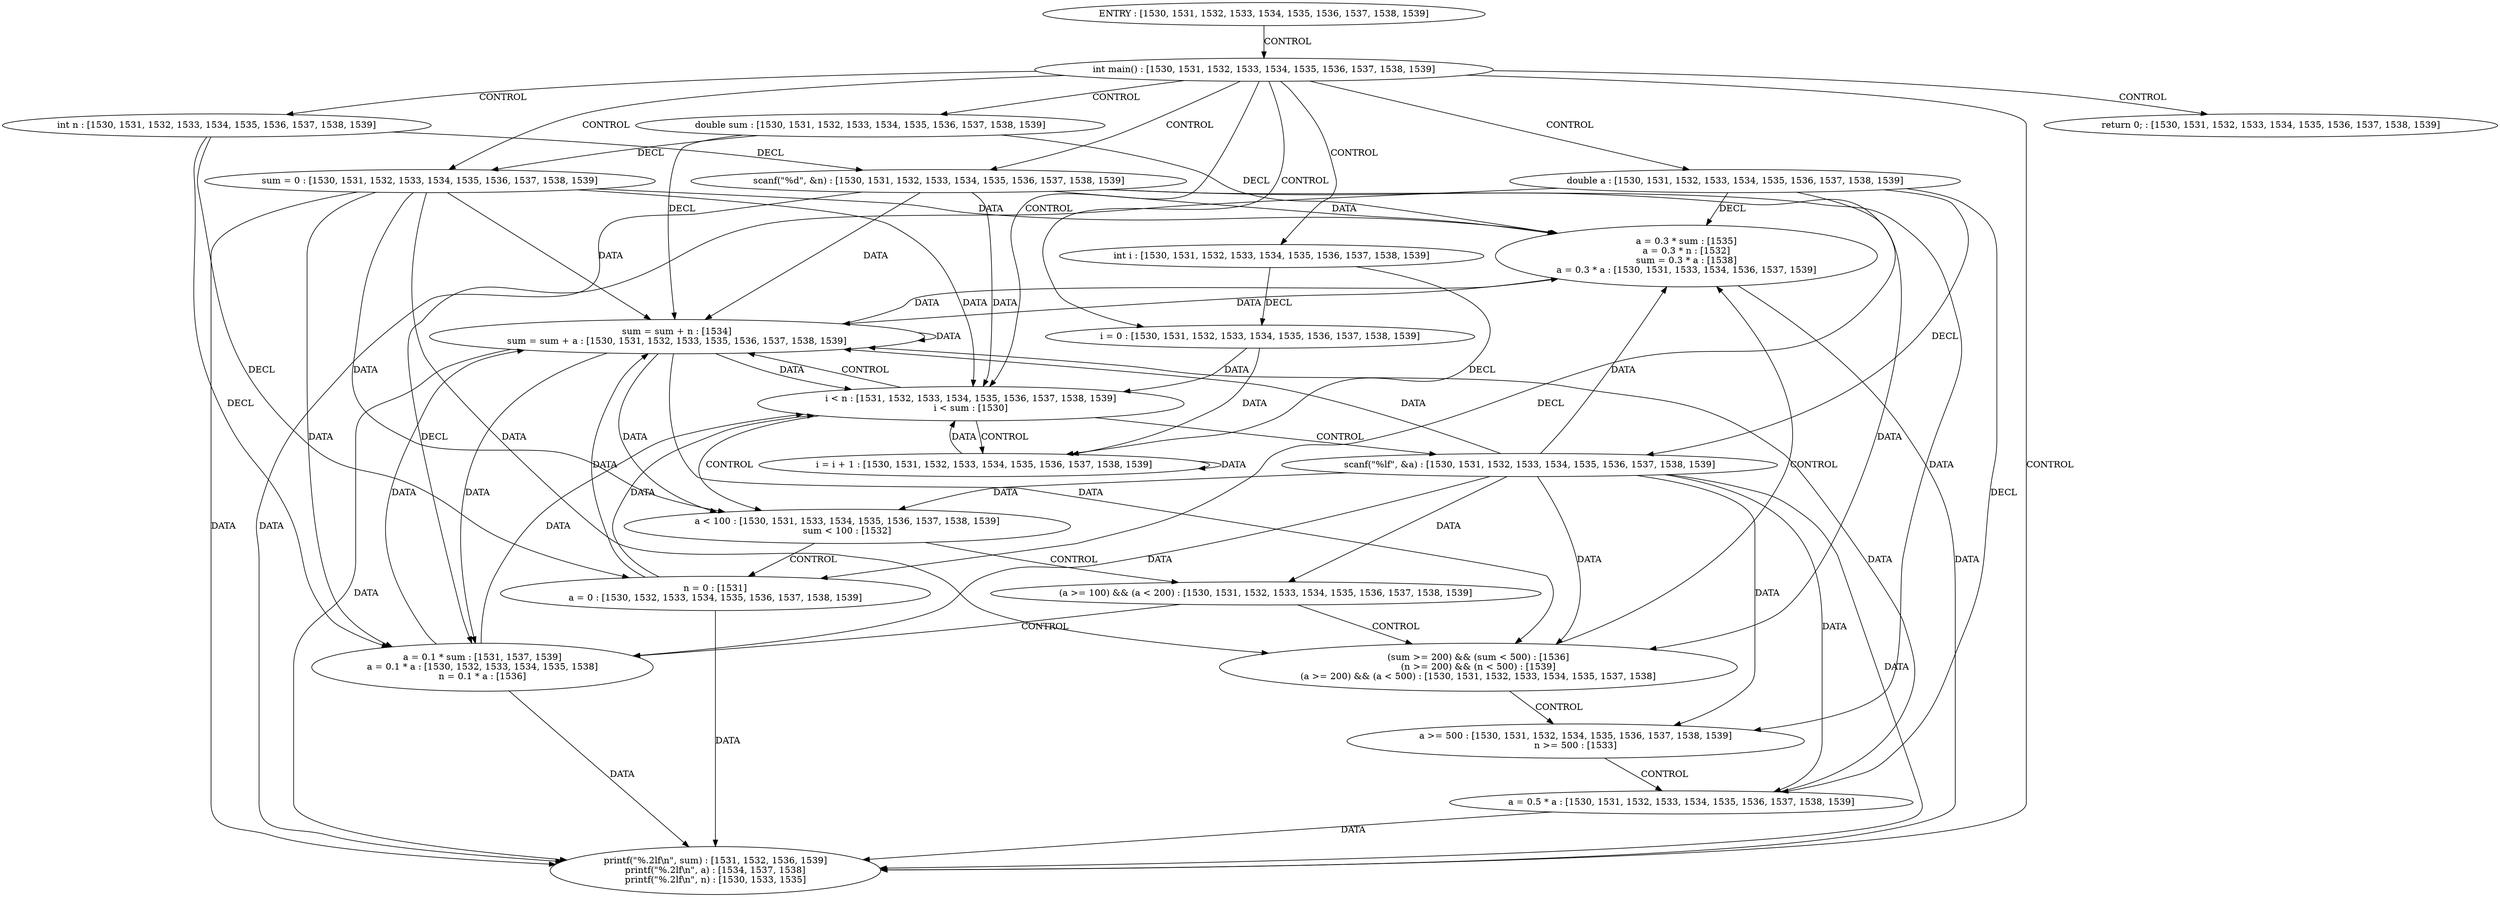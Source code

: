 digraph G {
  1 [ label="scanf(\"%d\", &n) : [1530, 1531, 1532, 1533, 1534, 1535, 1536, 1537, 1538, 1539]
" ];
  2 [ label="scanf(\"%lf\", &a) : [1530, 1531, 1532, 1533, 1534, 1535, 1536, 1537, 1538, 1539]
" ];
  3 [ label="printf(\"%.2lf\\n\", sum) : [1531, 1532, 1536, 1539]
printf(\"%.2lf\\n\", a) : [1534, 1537, 1538]
printf(\"%.2lf\\n\", n) : [1530, 1533, 1535]
" ];
  4 [ label="ENTRY : [1530, 1531, 1532, 1533, 1534, 1535, 1536, 1537, 1538, 1539]
" ];
  5 [ label="int i : [1530, 1531, 1532, 1533, 1534, 1535, 1536, 1537, 1538, 1539]
" ];
  6 [ label="double a : [1530, 1531, 1532, 1533, 1534, 1535, 1536, 1537, 1538, 1539]
" ];
  7 [ label="int n : [1530, 1531, 1532, 1533, 1534, 1535, 1536, 1537, 1538, 1539]
" ];
  8 [ label="double sum : [1530, 1531, 1532, 1533, 1534, 1535, 1536, 1537, 1538, 1539]
" ];
  9 [ label="sum = 0 : [1530, 1531, 1532, 1533, 1534, 1535, 1536, 1537, 1538, 1539]
" ];
  10 [ label="a = 0.3 * sum : [1535]
a = 0.3 * n : [1532]
sum = 0.3 * a : [1538]
a = 0.3 * a : [1530, 1531, 1533, 1534, 1536, 1537, 1539]
" ];
  11 [ label="n = 0 : [1531]
a = 0 : [1530, 1532, 1533, 1534, 1535, 1536, 1537, 1538, 1539]
" ];
  12 [ label="a = 0.5 * a : [1530, 1531, 1532, 1533, 1534, 1535, 1536, 1537, 1538, 1539]
" ];
  13 [ label="a = 0.1 * sum : [1531, 1537, 1539]
a = 0.1 * a : [1530, 1532, 1533, 1534, 1535, 1538]
n = 0.1 * a : [1536]
" ];
  14 [ label="sum = sum + n : [1534]
sum = sum + a : [1530, 1531, 1532, 1533, 1535, 1536, 1537, 1538, 1539]
" ];
  15 [ label="i = 0 : [1530, 1531, 1532, 1533, 1534, 1535, 1536, 1537, 1538, 1539]
" ];
  16 [ label="i = i + 1 : [1530, 1531, 1532, 1533, 1534, 1535, 1536, 1537, 1538, 1539]
" ];
  17 [ label="int main() : [1530, 1531, 1532, 1533, 1534, 1535, 1536, 1537, 1538, 1539]
" ];
  18 [ label="a >= 500 : [1530, 1531, 1532, 1534, 1535, 1536, 1537, 1538, 1539]
n >= 500 : [1533]
" ];
  19 [ label="(sum >= 200) && (sum < 500) : [1536]
(n >= 200) && (n < 500) : [1539]
(a >= 200) && (a < 500) : [1530, 1531, 1532, 1533, 1534, 1535, 1537, 1538]
" ];
  20 [ label="a < 100 : [1530, 1531, 1533, 1534, 1535, 1536, 1537, 1538, 1539]
sum < 100 : [1532]
" ];
  21 [ label="i < n : [1531, 1532, 1533, 1534, 1535, 1536, 1537, 1538, 1539]
i < sum : [1530]
" ];
  22 [ label="return 0; : [1530, 1531, 1532, 1533, 1534, 1535, 1536, 1537, 1538, 1539]
" ];
  23 [ label="(a >= 100) && (a < 200) : [1530, 1531, 1532, 1533, 1534, 1535, 1536, 1537, 1538, 1539]
" ];
  4 -> 17 [ label="CONTROL" ];
  17 -> 5 [ label="CONTROL" ];
  17 -> 7 [ label="CONTROL" ];
  17 -> 6 [ label="CONTROL" ];
  17 -> 8 [ label="CONTROL" ];
  17 -> 9 [ label="CONTROL" ];
  17 -> 1 [ label="CONTROL" ];
  17 -> 15 [ label="CONTROL" ];
  17 -> 21 [ label="CONTROL" ];
  17 -> 3 [ label="CONTROL" ];
  17 -> 22 [ label="CONTROL" ];
  21 -> 2 [ label="CONTROL" ];
  21 -> 20 [ label="CONTROL" ];
  21 -> 14 [ label="CONTROL" ];
  21 -> 16 [ label="CONTROL" ];
  20 -> 11 [ label="CONTROL" ];
  20 -> 23 [ label="CONTROL" ];
  23 -> 13 [ label="CONTROL" ];
  23 -> 19 [ label="CONTROL" ];
  19 -> 10 [ label="CONTROL" ];
  19 -> 18 [ label="CONTROL" ];
  18 -> 12 [ label="CONTROL" ];
  9 -> 14 [ label="DATA" ];
  1 -> 21 [ label="DATA" ];
  1 -> 18 [ label="DATA" ];
  1 -> 3 [ label="DATA" ];
  15 -> 21 [ label="DATA" ];
  15 -> 16 [ label="DATA" ];
  2 -> 20 [ label="DATA" ];
  2 -> 23 [ label="DATA" ];
  2 -> 13 [ label="DATA" ];
  2 -> 19 [ label="DATA" ];
  2 -> 10 [ label="DATA" ];
  2 -> 12 [ label="DATA" ];
  2 -> 14 [ label="DATA" ];
  11 -> 14 [ label="DATA" ];
  13 -> 14 [ label="DATA" ];
  10 -> 14 [ label="DATA" ];
  12 -> 14 [ label="DATA" ];
  14 -> 14 [ label="DATA" ];
  16 -> 21 [ label="DATA" ];
  16 -> 16 [ label="DATA" ];
  5 -> 15 [ label="DECL" ];
  5 -> 16 [ label="DECL" ];
  7 -> 1 [ label="DECL" ];
  6 -> 10 [ label="DECL" ];
  6 -> 13 [ label="DECL" ];
  6 -> 2 [ label="DECL" ];
  6 -> 12 [ label="DECL" ];
  6 -> 11 [ label="DECL" ];
  8 -> 9 [ label="DECL" ];
  8 -> 14 [ label="DECL" ];
  9 -> 13 [ label="DATA" ];
  9 -> 3 [ label="DATA" ];
  2 -> 18 [ label="DATA" ];
  11 -> 21 [ label="DATA" ];
  14 -> 13 [ label="DATA" ];
  14 -> 3 [ label="DATA" ];
  7 -> 11 [ label="DECL" ];
  9 -> 21 [ label="DATA" ];
  14 -> 21 [ label="DATA" ];
  9 -> 20 [ label="DATA" ];
  1 -> 10 [ label="DATA" ];
  14 -> 20 [ label="DATA" ];
  1 -> 14 [ label="DATA" ];
  2 -> 3 [ label="DATA" ];
  11 -> 3 [ label="DATA" ];
  13 -> 3 [ label="DATA" ];
  10 -> 3 [ label="DATA" ];
  12 -> 3 [ label="DATA" ];
  1 -> 19 [ label="DATA" ];
  9 -> 10 [ label="DATA" ];
  14 -> 10 [ label="DATA" ];
  9 -> 19 [ label="DATA" ];
  13 -> 21 [ label="DATA" ];
  14 -> 19 [ label="DATA" ];
  7 -> 13 [ label="DECL" ];
  8 -> 10 [ label="DECL" ];
}
